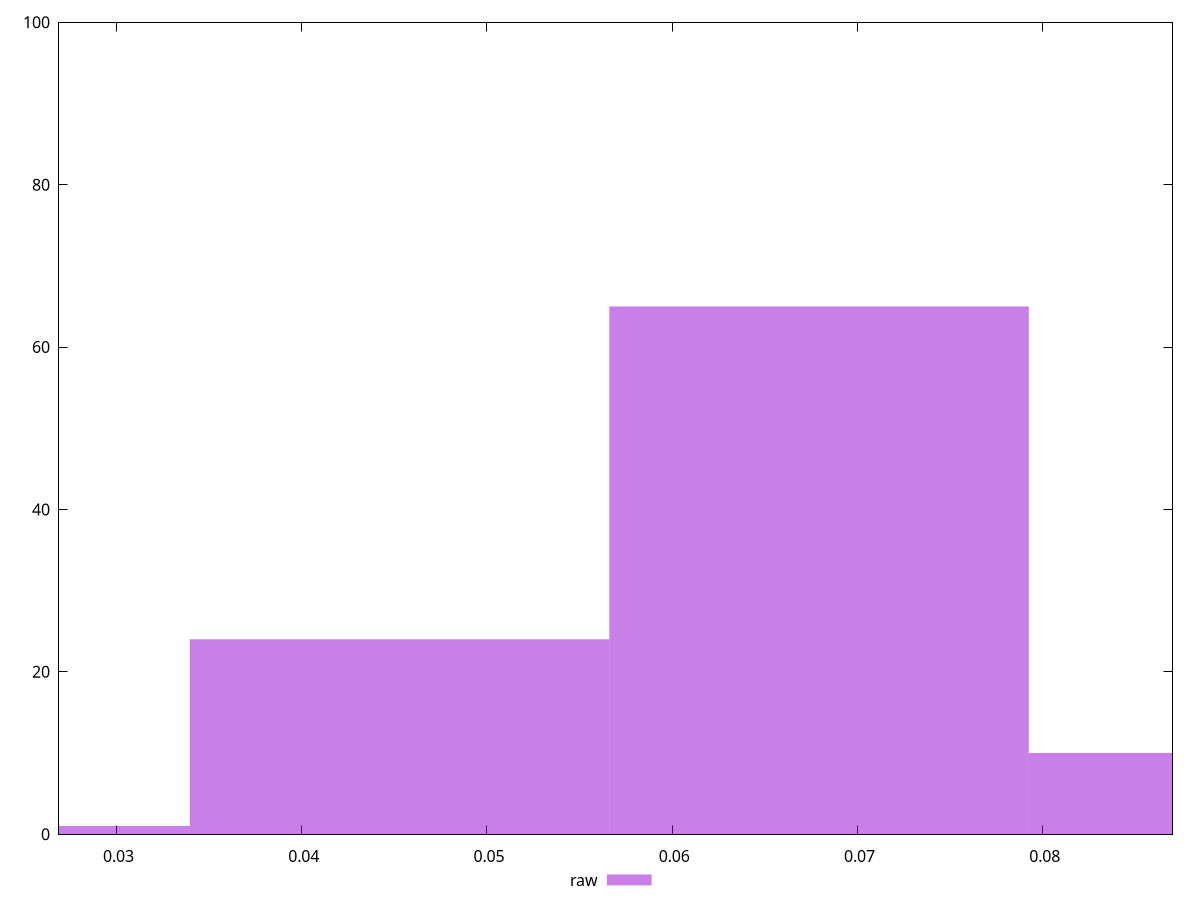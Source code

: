 reset

$raw <<EOF
0.06792274437581669 65
0.04528182958387779 24
0.09056365916775558 10
0.022640914791938895 1
EOF

set key outside below
set boxwidth 0.022640914791938895
set xrange [0.0269:0.087]
set yrange [0:100]
set style fill transparent solid 0.5 noborder
set terminal svg size 640, 490 enhanced background rgb 'white'
set output "report_00007_2020-12-11T15:55:29.892Z/network-rtt/samples/pages+cached+noexternal+nofonts+nosvg+noimg+nocss/raw/histogram.svg"

plot $raw title "raw" with boxes

reset
